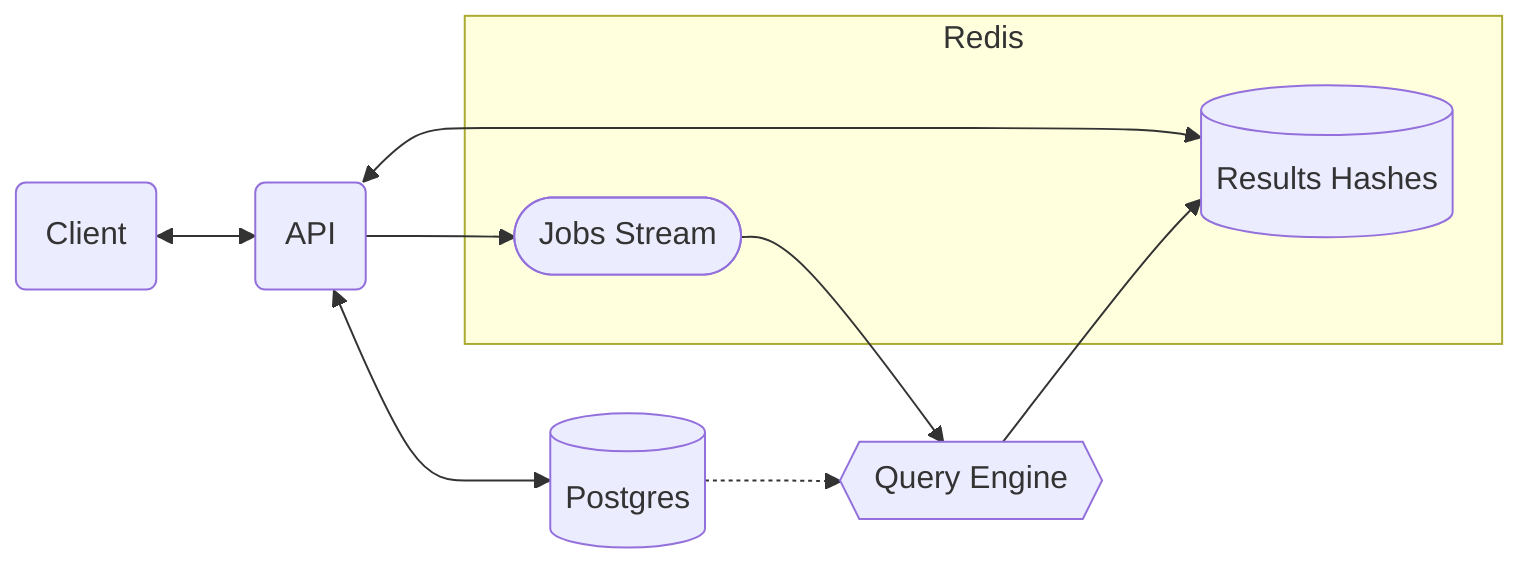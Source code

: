 flowchart LR
    client(Client)
    api(API)
    qe{{Query Engine}}

    pg[(Postgres)]

    subgraph Redis
        jobs_stream([Jobs Stream])
        results[(Results Hashes)]
        end

    client <--> api
    api --> jobs_stream
    api <--> results
    api <--> pg
    jobs_stream --> qe
    qe --> results
    pg -.-> qe